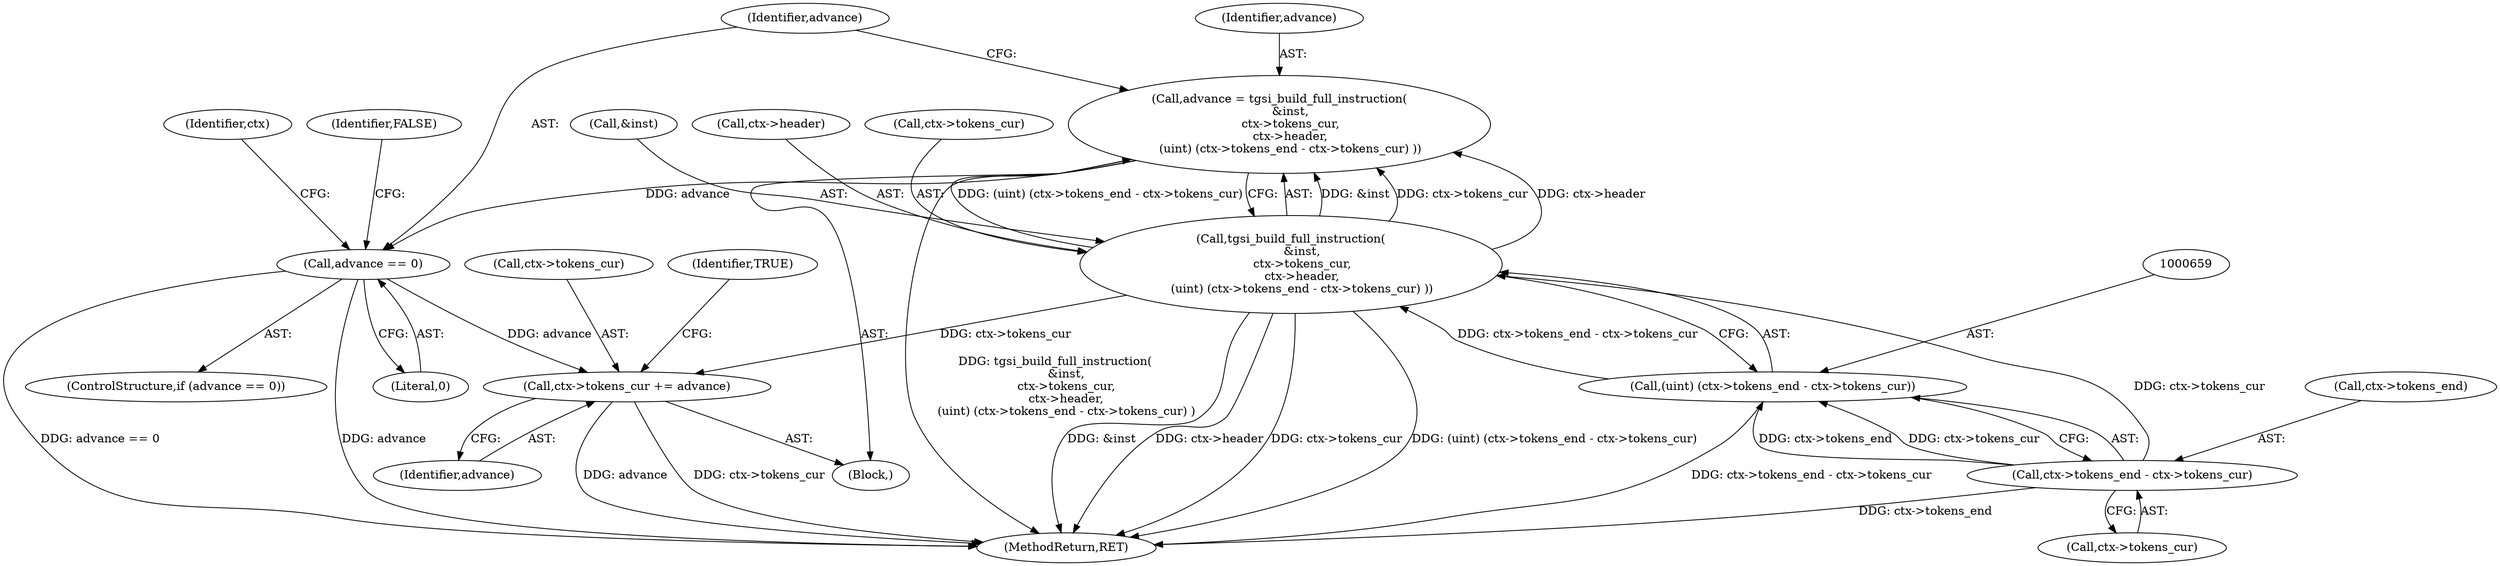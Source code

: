 digraph "0_virglrenderer_28894a30a17a84529be102b21118e55d6c9f23fa@integer" {
"1000647" [label="(Call,advance = tgsi_build_full_instruction(\n      &inst,\n      ctx->tokens_cur,\n      ctx->header,\n      (uint) (ctx->tokens_end - ctx->tokens_cur) ))"];
"1000649" [label="(Call,tgsi_build_full_instruction(\n      &inst,\n      ctx->tokens_cur,\n      ctx->header,\n      (uint) (ctx->tokens_end - ctx->tokens_cur) ))"];
"1000660" [label="(Call,ctx->tokens_end - ctx->tokens_cur)"];
"1000658" [label="(Call,(uint) (ctx->tokens_end - ctx->tokens_cur))"];
"1000668" [label="(Call,advance == 0)"];
"1000673" [label="(Call,ctx->tokens_cur += advance)"];
"1000670" [label="(Literal,0)"];
"1000667" [label="(ControlStructure,if (advance == 0))"];
"1000649" [label="(Call,tgsi_build_full_instruction(\n      &inst,\n      ctx->tokens_cur,\n      ctx->header,\n      (uint) (ctx->tokens_end - ctx->tokens_cur) ))"];
"1000679" [label="(Identifier,TRUE)"];
"1000673" [label="(Call,ctx->tokens_cur += advance)"];
"1000647" [label="(Call,advance = tgsi_build_full_instruction(\n      &inst,\n      ctx->tokens_cur,\n      ctx->header,\n      (uint) (ctx->tokens_end - ctx->tokens_cur) ))"];
"1000664" [label="(Call,ctx->tokens_cur)"];
"1000674" [label="(Call,ctx->tokens_cur)"];
"1000648" [label="(Identifier,advance)"];
"1000661" [label="(Call,ctx->tokens_end)"];
"1000650" [label="(Call,&inst)"];
"1000668" [label="(Call,advance == 0)"];
"1000672" [label="(Identifier,FALSE)"];
"1000660" [label="(Call,ctx->tokens_end - ctx->tokens_cur)"];
"1000677" [label="(Identifier,advance)"];
"1000669" [label="(Identifier,advance)"];
"1000658" [label="(Call,(uint) (ctx->tokens_end - ctx->tokens_cur))"];
"1000675" [label="(Identifier,ctx)"];
"1000107" [label="(Block,)"];
"1000655" [label="(Call,ctx->header)"];
"1000680" [label="(MethodReturn,RET)"];
"1000652" [label="(Call,ctx->tokens_cur)"];
"1000647" -> "1000107"  [label="AST: "];
"1000647" -> "1000649"  [label="CFG: "];
"1000648" -> "1000647"  [label="AST: "];
"1000649" -> "1000647"  [label="AST: "];
"1000669" -> "1000647"  [label="CFG: "];
"1000647" -> "1000680"  [label="DDG: tgsi_build_full_instruction(\n      &inst,\n      ctx->tokens_cur,\n      ctx->header,\n      (uint) (ctx->tokens_end - ctx->tokens_cur) )"];
"1000649" -> "1000647"  [label="DDG: &inst"];
"1000649" -> "1000647"  [label="DDG: ctx->tokens_cur"];
"1000649" -> "1000647"  [label="DDG: ctx->header"];
"1000649" -> "1000647"  [label="DDG: (uint) (ctx->tokens_end - ctx->tokens_cur)"];
"1000647" -> "1000668"  [label="DDG: advance"];
"1000649" -> "1000658"  [label="CFG: "];
"1000650" -> "1000649"  [label="AST: "];
"1000652" -> "1000649"  [label="AST: "];
"1000655" -> "1000649"  [label="AST: "];
"1000658" -> "1000649"  [label="AST: "];
"1000649" -> "1000680"  [label="DDG: &inst"];
"1000649" -> "1000680"  [label="DDG: ctx->header"];
"1000649" -> "1000680"  [label="DDG: ctx->tokens_cur"];
"1000649" -> "1000680"  [label="DDG: (uint) (ctx->tokens_end - ctx->tokens_cur)"];
"1000660" -> "1000649"  [label="DDG: ctx->tokens_cur"];
"1000658" -> "1000649"  [label="DDG: ctx->tokens_end - ctx->tokens_cur"];
"1000649" -> "1000673"  [label="DDG: ctx->tokens_cur"];
"1000660" -> "1000658"  [label="AST: "];
"1000660" -> "1000664"  [label="CFG: "];
"1000661" -> "1000660"  [label="AST: "];
"1000664" -> "1000660"  [label="AST: "];
"1000658" -> "1000660"  [label="CFG: "];
"1000660" -> "1000680"  [label="DDG: ctx->tokens_end"];
"1000660" -> "1000658"  [label="DDG: ctx->tokens_end"];
"1000660" -> "1000658"  [label="DDG: ctx->tokens_cur"];
"1000659" -> "1000658"  [label="AST: "];
"1000658" -> "1000680"  [label="DDG: ctx->tokens_end - ctx->tokens_cur"];
"1000668" -> "1000667"  [label="AST: "];
"1000668" -> "1000670"  [label="CFG: "];
"1000669" -> "1000668"  [label="AST: "];
"1000670" -> "1000668"  [label="AST: "];
"1000672" -> "1000668"  [label="CFG: "];
"1000675" -> "1000668"  [label="CFG: "];
"1000668" -> "1000680"  [label="DDG: advance == 0"];
"1000668" -> "1000680"  [label="DDG: advance"];
"1000668" -> "1000673"  [label="DDG: advance"];
"1000673" -> "1000107"  [label="AST: "];
"1000673" -> "1000677"  [label="CFG: "];
"1000674" -> "1000673"  [label="AST: "];
"1000677" -> "1000673"  [label="AST: "];
"1000679" -> "1000673"  [label="CFG: "];
"1000673" -> "1000680"  [label="DDG: advance"];
"1000673" -> "1000680"  [label="DDG: ctx->tokens_cur"];
}
